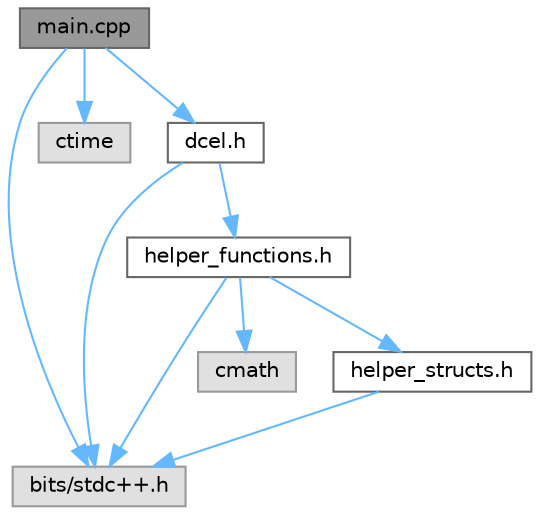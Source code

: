 digraph "main.cpp"
{
 // LATEX_PDF_SIZE
  bgcolor="transparent";
  edge [fontname=Helvetica,fontsize=10,labelfontname=Helvetica,labelfontsize=10];
  node [fontname=Helvetica,fontsize=10,shape=box,height=0.2,width=0.4];
  Node1 [label="main.cpp",height=0.2,width=0.4,color="gray40", fillcolor="grey60", style="filled", fontcolor="black",tooltip="This cpp imports all the other header files to implement the Algorithm."];
  Node1 -> Node2 [color="steelblue1",style="solid"];
  Node2 [label="bits/stdc++.h",height=0.2,width=0.4,color="grey60", fillcolor="#E0E0E0", style="filled",tooltip=" "];
  Node1 -> Node3 [color="steelblue1",style="solid"];
  Node3 [label="ctime",height=0.2,width=0.4,color="grey60", fillcolor="#E0E0E0", style="filled",tooltip=" "];
  Node1 -> Node4 [color="steelblue1",style="solid"];
  Node4 [label="dcel.h",height=0.2,width=0.4,color="grey40", fillcolor="white", style="filled",URL="$dcel_8h.html",tooltip="This Header implements the DCEL Data Structure."];
  Node4 -> Node2 [color="steelblue1",style="solid"];
  Node4 -> Node5 [color="steelblue1",style="solid"];
  Node5 [label="helper_functions.h",height=0.2,width=0.4,color="grey40", fillcolor="white", style="filled",URL="$helper__functions_8h.html",tooltip="This Header implements the different helper functions needed to implement DCEL."];
  Node5 -> Node2 [color="steelblue1",style="solid"];
  Node5 -> Node6 [color="steelblue1",style="solid"];
  Node6 [label="cmath",height=0.2,width=0.4,color="grey60", fillcolor="#E0E0E0", style="filled",tooltip=" "];
  Node5 -> Node7 [color="steelblue1",style="solid"];
  Node7 [label="helper_structs.h",height=0.2,width=0.4,color="grey40", fillcolor="white", style="filled",URL="$helper__structs_8h.html",tooltip="This Header implements the different structs needed to implement DCEL."];
  Node7 -> Node2 [color="steelblue1",style="solid"];
}
